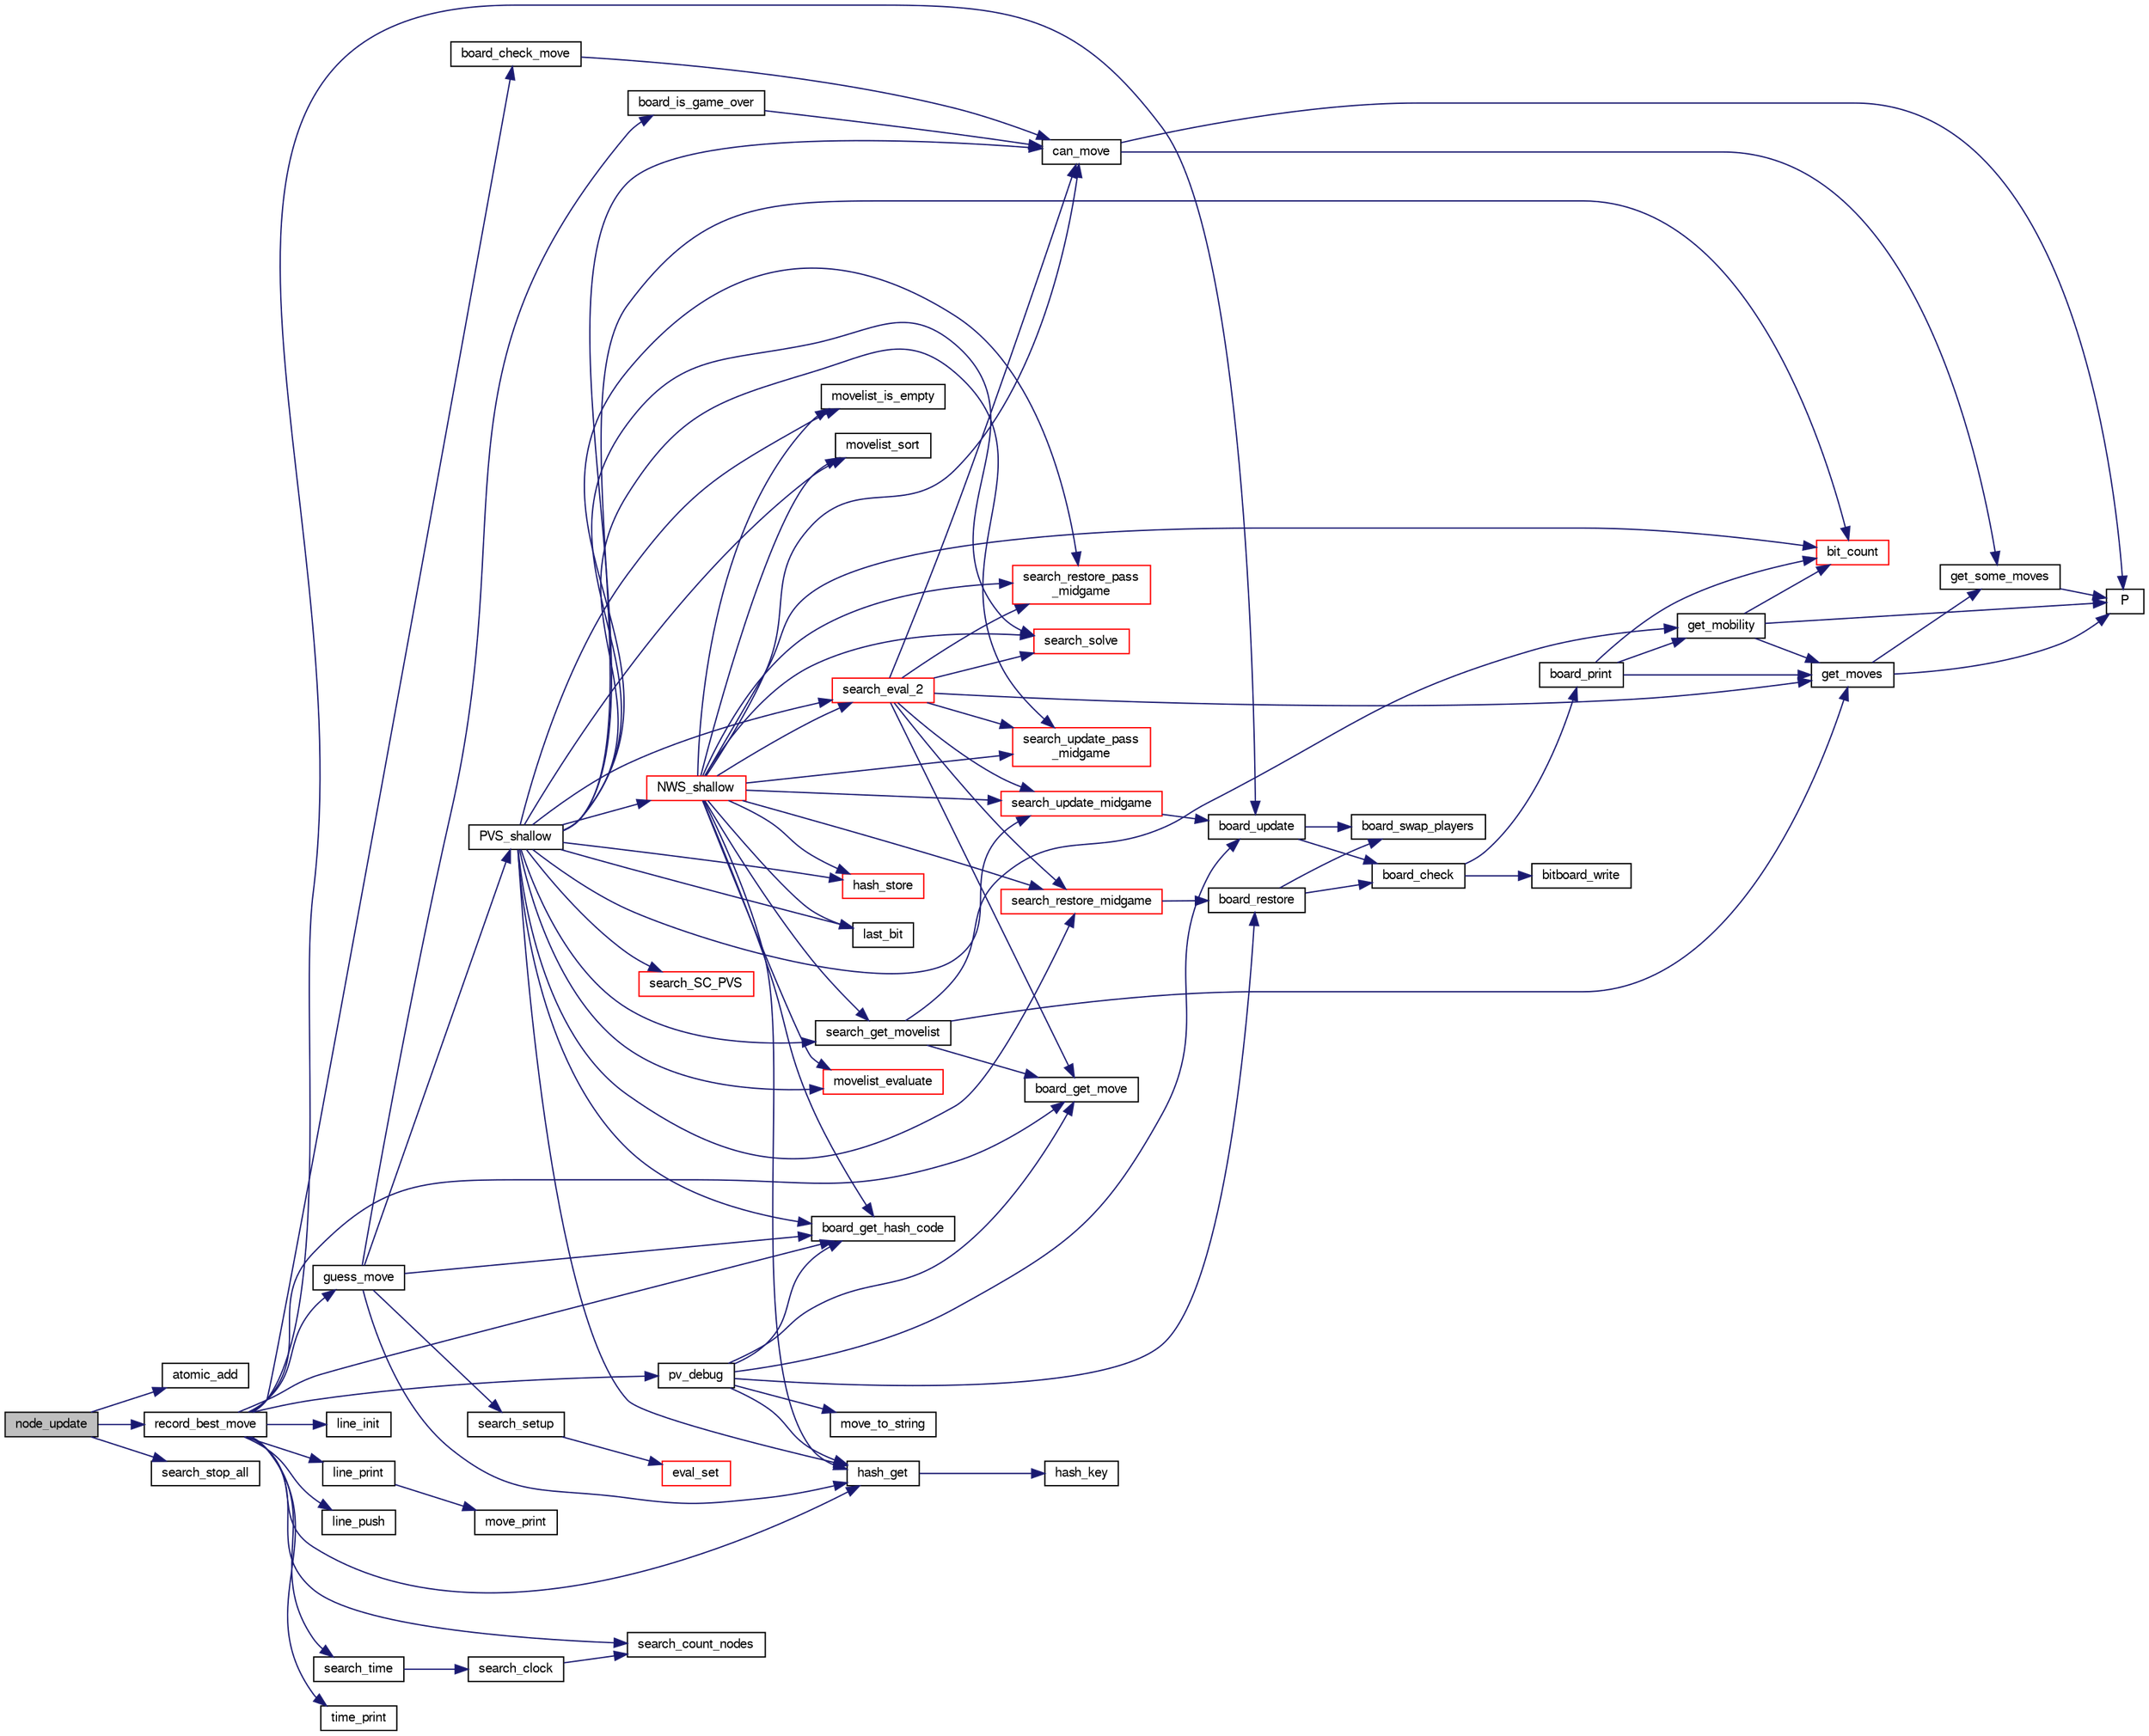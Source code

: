 digraph "node_update"
{
 // LATEX_PDF_SIZE
  bgcolor="transparent";
  edge [fontname="FreeSans",fontsize="10",labelfontname="FreeSans",labelfontsize="10"];
  node [fontname="FreeSans",fontsize="10",shape=record];
  rankdir="LR";
  Node1 [label="node_update",height=0.2,width=0.4,color="black", fillcolor="grey75", style="filled", fontcolor="black",tooltip="Update a node."];
  Node1 -> Node2 [color="midnightblue",fontsize="10",style="solid",fontname="FreeSans"];
  Node2 [label="atomic_add",height=0.2,width=0.4,color="black",URL="$util_8h.html#a810a91328534783b77f0e95327f37270",tooltip=" "];
  Node1 -> Node3 [color="midnightblue",fontsize="10",style="solid",fontname="FreeSans"];
  Node3 [label="record_best_move",height=0.2,width=0.4,color="black",URL="$root_8c.html#ae557ecf41efe8b033969349603c765e2",tooltip="Record best move."];
  Node3 -> Node4 [color="midnightblue",fontsize="10",style="solid",fontname="FreeSans"];
  Node4 [label="board_check_move",height=0.2,width=0.4,color="black",URL="$board_8c.html#a0461002c2a4fd95a361b6e1ee8637a65",tooltip="Check if a move is legal."];
  Node4 -> Node5 [color="midnightblue",fontsize="10",style="solid",fontname="FreeSans"];
  Node5 [label="can_move",height=0.2,width=0.4,color="black",URL="$board_8c.html#ae1a532d6eaa0e55357d0f4b9cd659b88",tooltip="Check if a player can move."];
  Node5 -> Node6 [color="midnightblue",fontsize="10",style="solid",fontname="FreeSans"];
  Node6 [label="get_some_moves",height=0.2,width=0.4,color="black",URL="$board_8c.html#a5db071e3e4d26a0b7d6425bb6333dd7f",tooltip="Get a part of the moves."];
  Node6 -> Node7 [color="midnightblue",fontsize="10",style="solid",fontname="FreeSans"];
  Node7 [label="P",height=0.2,width=0.4,color="black",URL="$generate__flip_8c.html#a11481f01e169aee1117c83a352c22222",tooltip=" "];
  Node5 -> Node7 [color="midnightblue",fontsize="10",style="solid",fontname="FreeSans"];
  Node3 -> Node8 [color="midnightblue",fontsize="10",style="solid",fontname="FreeSans"];
  Node8 [label="board_get_hash_code",height=0.2,width=0.4,color="black",URL="$board_8c.html#a0e6cff6e714bcb714e2b9b2d7b9fbec6",tooltip="Compute a hash code."];
  Node3 -> Node9 [color="midnightblue",fontsize="10",style="solid",fontname="FreeSans"];
  Node9 [label="board_get_move",height=0.2,width=0.4,color="black",URL="$board_8c.html#a3b5748c109770fe228ea15b562c0f113",tooltip="Compute a move."];
  Node3 -> Node10 [color="midnightblue",fontsize="10",style="solid",fontname="FreeSans"];
  Node10 [label="board_update",height=0.2,width=0.4,color="black",URL="$board_8c.html#a2d24dea46d67d71b1d9fe9f515d8d675",tooltip="Update a board."];
  Node10 -> Node11 [color="midnightblue",fontsize="10",style="solid",fontname="FreeSans"];
  Node11 [label="board_check",height=0.2,width=0.4,color="black",URL="$board_8c.html#a849436f17b60e89ed91f8e5013ed9d04",tooltip="Check board consistency."];
  Node11 -> Node12 [color="midnightblue",fontsize="10",style="solid",fontname="FreeSans"];
  Node12 [label="bitboard_write",height=0.2,width=0.4,color="black",URL="$bit_8c.html#a519b18f67de9b8edbd98f687a13b45f5",tooltip="Print an unsigned long long as a board."];
  Node11 -> Node13 [color="midnightblue",fontsize="10",style="solid",fontname="FreeSans"];
  Node13 [label="board_print",height=0.2,width=0.4,color="black",URL="$board_8c.html#a27ccb92684d9e7194eeb3bc34311ad55",tooltip="Print out the board."];
  Node13 -> Node14 [color="midnightblue",fontsize="10",style="solid",fontname="FreeSans"];
  Node14 [label="bit_count",height=0.2,width=0.4,color="red",URL="$bit_8c.html#a830fec0a90989da1f1900ff609b92167",tooltip="Count the number of bits set to one in an unsigned long long."];
  Node13 -> Node16 [color="midnightblue",fontsize="10",style="solid",fontname="FreeSans"];
  Node16 [label="get_mobility",height=0.2,width=0.4,color="black",URL="$board_8c.html#a7509639c4e49c56fe83b3d978580ed42",tooltip="Count legal moves."];
  Node16 -> Node14 [color="midnightblue",fontsize="10",style="solid",fontname="FreeSans"];
  Node16 -> Node17 [color="midnightblue",fontsize="10",style="solid",fontname="FreeSans"];
  Node17 [label="get_moves",height=0.2,width=0.4,color="black",URL="$board_8c.html#a7610dc936a6aea22b3c5e162f722a7a1",tooltip="Get legal moves."];
  Node17 -> Node6 [color="midnightblue",fontsize="10",style="solid",fontname="FreeSans"];
  Node17 -> Node7 [color="midnightblue",fontsize="10",style="solid",fontname="FreeSans"];
  Node16 -> Node7 [color="midnightblue",fontsize="10",style="solid",fontname="FreeSans"];
  Node13 -> Node17 [color="midnightblue",fontsize="10",style="solid",fontname="FreeSans"];
  Node10 -> Node18 [color="midnightblue",fontsize="10",style="solid",fontname="FreeSans"];
  Node18 [label="board_swap_players",height=0.2,width=0.4,color="black",URL="$board_8c.html#a4d389fb0245969a39744349230ce7703",tooltip="Swap players."];
  Node3 -> Node19 [color="midnightblue",fontsize="10",style="solid",fontname="FreeSans"];
  Node19 [label="guess_move",height=0.2,width=0.4,color="black",URL="$root_8c.html#a6ac3c5f991e5a6a40a27d0a9e425aaca",tooltip="Guess a move."];
  Node19 -> Node8 [color="midnightblue",fontsize="10",style="solid",fontname="FreeSans"];
  Node19 -> Node20 [color="midnightblue",fontsize="10",style="solid",fontname="FreeSans"];
  Node20 [label="board_is_game_over",height=0.2,width=0.4,color="black",URL="$board_8c.html#a121c1b2912c0f5d559fe85c8ab70f061",tooltip="Check if the game is over."];
  Node20 -> Node5 [color="midnightblue",fontsize="10",style="solid",fontname="FreeSans"];
  Node19 -> Node21 [color="midnightblue",fontsize="10",style="solid",fontname="FreeSans"];
  Node21 [label="hash_get",height=0.2,width=0.4,color="black",URL="$hash-lock-free_8c.html#a6f54ce833279fec9ac110dcce45565ad",tooltip="Find an hash table entry according to the evaluated board hash codes."];
  Node21 -> Node22 [color="midnightblue",fontsize="10",style="solid",fontname="FreeSans"];
  Node22 [label="hash_key",height=0.2,width=0.4,color="black",URL="$hash-lock-free_8c.html#aeafd0b4e6665b357afcff5dd30723c15",tooltip="Transform hash data into a 64 bits key."];
  Node19 -> Node23 [color="midnightblue",fontsize="10",style="solid",fontname="FreeSans"];
  Node23 [label="PVS_shallow",height=0.2,width=0.4,color="black",URL="$midgame_8c.html#a3d850972578e626b2a9d566152b681f5",tooltip="Evaluate a midgame position at shallow depth."];
  Node23 -> Node14 [color="midnightblue",fontsize="10",style="solid",fontname="FreeSans"];
  Node23 -> Node8 [color="midnightblue",fontsize="10",style="solid",fontname="FreeSans"];
  Node23 -> Node5 [color="midnightblue",fontsize="10",style="solid",fontname="FreeSans"];
  Node23 -> Node21 [color="midnightblue",fontsize="10",style="solid",fontname="FreeSans"];
  Node23 -> Node24 [color="midnightblue",fontsize="10",style="solid",fontname="FreeSans"];
  Node24 [label="hash_store",height=0.2,width=0.4,color="red",URL="$hash-lock-free_8c.html#ae70e5c17e3d2cf7fb49e085be7092843",tooltip="Store an hashtable item."];
  Node23 -> Node31 [color="midnightblue",fontsize="10",style="solid",fontname="FreeSans"];
  Node31 [label="last_bit",height=0.2,width=0.4,color="black",URL="$bit_8c.html#ad47d9158c952a78b9602c699ab6ece49",tooltip="Search the last bit set (same as log2())."];
  Node23 -> Node32 [color="midnightblue",fontsize="10",style="solid",fontname="FreeSans"];
  Node32 [label="movelist_evaluate",height=0.2,width=0.4,color="red",URL="$move_8c.html#a9b4b1c7be1b237198713f0355f60fe28",tooltip="Evaluate a list of move in order to sort it."];
  Node23 -> Node66 [color="midnightblue",fontsize="10",style="solid",fontname="FreeSans"];
  Node66 [label="movelist_is_empty",height=0.2,width=0.4,color="black",URL="$move_8c.html#a13dc373d7c20c99db5dfbc1b70e20d15",tooltip="Check if the list is empty."];
  Node23 -> Node67 [color="midnightblue",fontsize="10",style="solid",fontname="FreeSans"];
  Node67 [label="movelist_sort",height=0.2,width=0.4,color="black",URL="$move_8c.html#a38bfc9e186591a76e2b3c673075effd3",tooltip="Sort all moves."];
  Node23 -> Node68 [color="midnightblue",fontsize="10",style="solid",fontname="FreeSans"];
  Node68 [label="NWS_shallow",height=0.2,width=0.4,color="red",URL="$midgame_8c.html#af1a84e98330ad790762f316451f36067",tooltip="Evaluate a midgame position with a Null Window Search algorithm."];
  Node68 -> Node14 [color="midnightblue",fontsize="10",style="solid",fontname="FreeSans"];
  Node68 -> Node8 [color="midnightblue",fontsize="10",style="solid",fontname="FreeSans"];
  Node68 -> Node5 [color="midnightblue",fontsize="10",style="solid",fontname="FreeSans"];
  Node68 -> Node21 [color="midnightblue",fontsize="10",style="solid",fontname="FreeSans"];
  Node68 -> Node24 [color="midnightblue",fontsize="10",style="solid",fontname="FreeSans"];
  Node68 -> Node31 [color="midnightblue",fontsize="10",style="solid",fontname="FreeSans"];
  Node68 -> Node32 [color="midnightblue",fontsize="10",style="solid",fontname="FreeSans"];
  Node68 -> Node66 [color="midnightblue",fontsize="10",style="solid",fontname="FreeSans"];
  Node68 -> Node67 [color="midnightblue",fontsize="10",style="solid",fontname="FreeSans"];
  Node68 -> Node60 [color="midnightblue",fontsize="10",style="solid",fontname="FreeSans"];
  Node60 [label="search_eval_2",height=0.2,width=0.4,color="red",URL="$midgame_8c.html#a0092a1393b937f326dfa91ff24c7f72a",tooltip="Evaluate a position at depth 2."];
  Node60 -> Node9 [color="midnightblue",fontsize="10",style="solid",fontname="FreeSans"];
  Node60 -> Node5 [color="midnightblue",fontsize="10",style="solid",fontname="FreeSans"];
  Node60 -> Node17 [color="midnightblue",fontsize="10",style="solid",fontname="FreeSans"];
  Node60 -> Node61 [color="midnightblue",fontsize="10",style="solid",fontname="FreeSans"];
  Node61 [label="search_restore_midgame",height=0.2,width=0.4,color="red",URL="$search_8c.html#a8ee87f18a6108894aecb6f0cda99fcf8",tooltip="Restore the search state as before a move."];
  Node61 -> Node34 [color="midnightblue",fontsize="10",style="solid",fontname="FreeSans"];
  Node34 [label="board_restore",height=0.2,width=0.4,color="black",URL="$board_8c.html#a101af447b84baa302b94c56822618f22",tooltip="Restore a board."];
  Node34 -> Node11 [color="midnightblue",fontsize="10",style="solid",fontname="FreeSans"];
  Node34 -> Node18 [color="midnightblue",fontsize="10",style="solid",fontname="FreeSans"];
  Node60 -> Node53 [color="midnightblue",fontsize="10",style="solid",fontname="FreeSans"];
  Node53 [label="search_restore_pass\l_midgame",height=0.2,width=0.4,color="red",URL="$search_8c.html#a5e9707f0c579c46996fba87fedecb58c",tooltip="Update the search state after a passing move."];
  Node60 -> Node56 [color="midnightblue",fontsize="10",style="solid",fontname="FreeSans"];
  Node56 [label="search_solve",height=0.2,width=0.4,color="red",URL="$endgame_8c.html#a94a89fc327a63ea97d5e30c7c981a2aa",tooltip="Get the final score."];
  Node60 -> Node64 [color="midnightblue",fontsize="10",style="solid",fontname="FreeSans"];
  Node64 [label="search_update_midgame",height=0.2,width=0.4,color="red",URL="$search_8c.html#a985ef3449348437e273c1d5c74ae74f6",tooltip="Update the search state after a move."];
  Node64 -> Node10 [color="midnightblue",fontsize="10",style="solid",fontname="FreeSans"];
  Node60 -> Node58 [color="midnightblue",fontsize="10",style="solid",fontname="FreeSans"];
  Node58 [label="search_update_pass\l_midgame",height=0.2,width=0.4,color="red",URL="$search_8c.html#af34e8681551a63ca25390b3c87bbf9f7",tooltip="Update the search state after a passing move."];
  Node68 -> Node69 [color="midnightblue",fontsize="10",style="solid",fontname="FreeSans"];
  Node69 [label="search_get_movelist",height=0.2,width=0.4,color="black",URL="$search_8c.html#a507955218cafd96b85d29981f3ea6f8d",tooltip="Get a list of legal moves."];
  Node69 -> Node9 [color="midnightblue",fontsize="10",style="solid",fontname="FreeSans"];
  Node69 -> Node16 [color="midnightblue",fontsize="10",style="solid",fontname="FreeSans"];
  Node69 -> Node17 [color="midnightblue",fontsize="10",style="solid",fontname="FreeSans"];
  Node68 -> Node61 [color="midnightblue",fontsize="10",style="solid",fontname="FreeSans"];
  Node68 -> Node53 [color="midnightblue",fontsize="10",style="solid",fontname="FreeSans"];
  Node68 -> Node56 [color="midnightblue",fontsize="10",style="solid",fontname="FreeSans"];
  Node68 -> Node64 [color="midnightblue",fontsize="10",style="solid",fontname="FreeSans"];
  Node68 -> Node58 [color="midnightblue",fontsize="10",style="solid",fontname="FreeSans"];
  Node23 -> Node60 [color="midnightblue",fontsize="10",style="solid",fontname="FreeSans"];
  Node23 -> Node69 [color="midnightblue",fontsize="10",style="solid",fontname="FreeSans"];
  Node23 -> Node61 [color="midnightblue",fontsize="10",style="solid",fontname="FreeSans"];
  Node23 -> Node53 [color="midnightblue",fontsize="10",style="solid",fontname="FreeSans"];
  Node23 -> Node74 [color="midnightblue",fontsize="10",style="solid",fontname="FreeSans"];
  Node74 [label="search_SC_PVS",height=0.2,width=0.4,color="red",URL="$search_8c.html#a252db5ad99f8ade55019f4352839b810",tooltip="Stability Cutoff (SC)."];
  Node23 -> Node56 [color="midnightblue",fontsize="10",style="solid",fontname="FreeSans"];
  Node23 -> Node64 [color="midnightblue",fontsize="10",style="solid",fontname="FreeSans"];
  Node23 -> Node58 [color="midnightblue",fontsize="10",style="solid",fontname="FreeSans"];
  Node19 -> Node75 [color="midnightblue",fontsize="10",style="solid",fontname="FreeSans"];
  Node75 [label="search_setup",height=0.2,width=0.4,color="black",URL="$search_8c.html#ad93ea95428d09b19c1491ee9378ad2b3",tooltip="Set up various structure once the board has been set."];
  Node75 -> Node76 [color="midnightblue",fontsize="10",style="solid",fontname="FreeSans"];
  Node76 [label="eval_set",height=0.2,width=0.4,color="red",URL="$eval_8c.html#ac0a65ec1475760424179051a43328b42",tooltip="Set up evaluation features from a board."];
  Node3 -> Node21 [color="midnightblue",fontsize="10",style="solid",fontname="FreeSans"];
  Node3 -> Node78 [color="midnightblue",fontsize="10",style="solid",fontname="FreeSans"];
  Node78 [label="line_init",height=0.2,width=0.4,color="black",URL="$move_8c.html#a833b8b36407a601e79b24179cbebbef8",tooltip="Initialize a sequence of moves."];
  Node3 -> Node79 [color="midnightblue",fontsize="10",style="solid",fontname="FreeSans"];
  Node79 [label="line_print",height=0.2,width=0.4,color="black",URL="$move_8c.html#a0ae53ce219676b29cf33f8e7586f75a9",tooltip="Print a move sequence."];
  Node79 -> Node80 [color="midnightblue",fontsize="10",style="solid",fontname="FreeSans"];
  Node80 [label="move_print",height=0.2,width=0.4,color="black",URL="$move_8c.html#a2ec4fa6e50ff377157eddba43ff1d010",tooltip="Print out a move."];
  Node3 -> Node81 [color="midnightblue",fontsize="10",style="solid",fontname="FreeSans"];
  Node81 [label="line_push",height=0.2,width=0.4,color="black",URL="$move_8c.html#a1781d0a89d5c0c8831bb7eb845d19976",tooltip="Add a move to the sequence."];
  Node3 -> Node82 [color="midnightblue",fontsize="10",style="solid",fontname="FreeSans"];
  Node82 [label="pv_debug",height=0.2,width=0.4,color="black",URL="$root_8c.html#a8441d8c906b98e56eb99fcb351ce6a14",tooltip="Debug PV."];
  Node82 -> Node8 [color="midnightblue",fontsize="10",style="solid",fontname="FreeSans"];
  Node82 -> Node9 [color="midnightblue",fontsize="10",style="solid",fontname="FreeSans"];
  Node82 -> Node34 [color="midnightblue",fontsize="10",style="solid",fontname="FreeSans"];
  Node82 -> Node10 [color="midnightblue",fontsize="10",style="solid",fontname="FreeSans"];
  Node82 -> Node21 [color="midnightblue",fontsize="10",style="solid",fontname="FreeSans"];
  Node82 -> Node83 [color="midnightblue",fontsize="10",style="solid",fontname="FreeSans"];
  Node83 [label="move_to_string",height=0.2,width=0.4,color="black",URL="$move_8c.html#a5d61a3318dc80a3171250974a921055d",tooltip="Print out a move."];
  Node3 -> Node84 [color="midnightblue",fontsize="10",style="solid",fontname="FreeSans"];
  Node84 [label="search_count_nodes",height=0.2,width=0.4,color="black",URL="$search_8c.html#a66fbe49d1b42845bef2a07d0219a525c",tooltip="Return the number of nodes searched."];
  Node3 -> Node85 [color="midnightblue",fontsize="10",style="solid",fontname="FreeSans"];
  Node85 [label="search_time",height=0.2,width=0.4,color="black",URL="$search_8c.html#afcdfa9c4ac42ff535885efeb671ffe8d",tooltip="Return the time spent by the search."];
  Node85 -> Node86 [color="midnightblue",fontsize="10",style="solid",fontname="FreeSans"];
  Node86 [label="search_clock",height=0.2,width=0.4,color="black",URL="$search_8c.html#a5710e38d5c67dd03d99307b442d00a63",tooltip="Return the time spent by the search."];
  Node86 -> Node84 [color="midnightblue",fontsize="10",style="solid",fontname="FreeSans"];
  Node3 -> Node87 [color="midnightblue",fontsize="10",style="solid",fontname="FreeSans"];
  Node87 [label="time_print",height=0.2,width=0.4,color="black",URL="$util_8c.html#a0379cb7b898e08489b0dcda99430ef96",tooltip="Print time as \"D:HH:MM:SS.CC\"."];
  Node1 -> Node88 [color="midnightblue",fontsize="10",style="solid",fontname="FreeSans"];
  Node88 [label="search_stop_all",height=0.2,width=0.4,color="black",URL="$search_8c.html#ad775910af78c46412b5ee4b8bc887b67",tooltip="Stop the search."];
}

